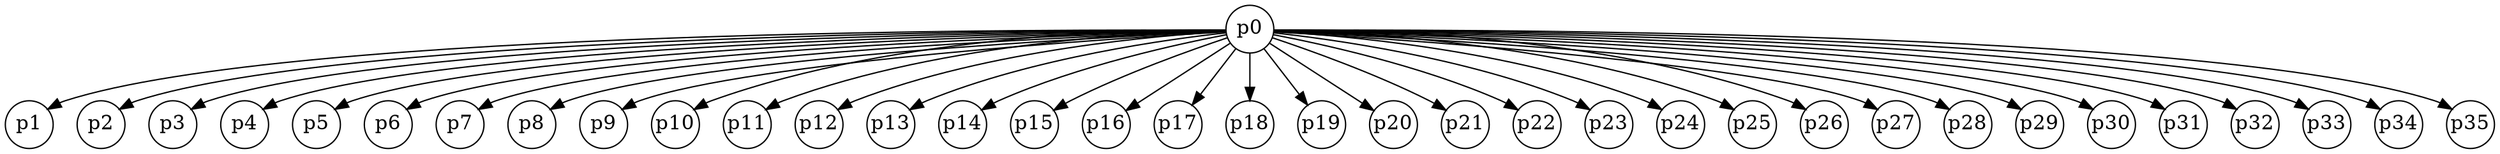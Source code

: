 digraph sample {
  node [width="0.5", height="0.5",fixedsize="true", fontsize="15"];
  p0 -> p1
  p0 -> p2
  p0 -> p3
  p0 -> p4
  p0 -> p5
  p0 -> p6
  p0 -> p7
  p0 -> p8
  p0 -> p9
  p0 -> p10
  p0 -> p11
  p0 -> p12
  p0 -> p13
  p0 -> p14
  p0 -> p15
  p0 -> p16
  p0 -> p17
  p0 -> p18
  p0 -> p19
  p0 -> p20
  p0 -> p21
  p0 -> p22
  p0 -> p23
  p0 -> p24
  p0 -> p25
  p0 -> p26
  p0 -> p27
  p0 -> p28
  p0 -> p29
  p0 -> p30
  p0 -> p31
  p0 -> p32
  p0 -> p33
  p0 -> p34
  p0 -> p35
}
